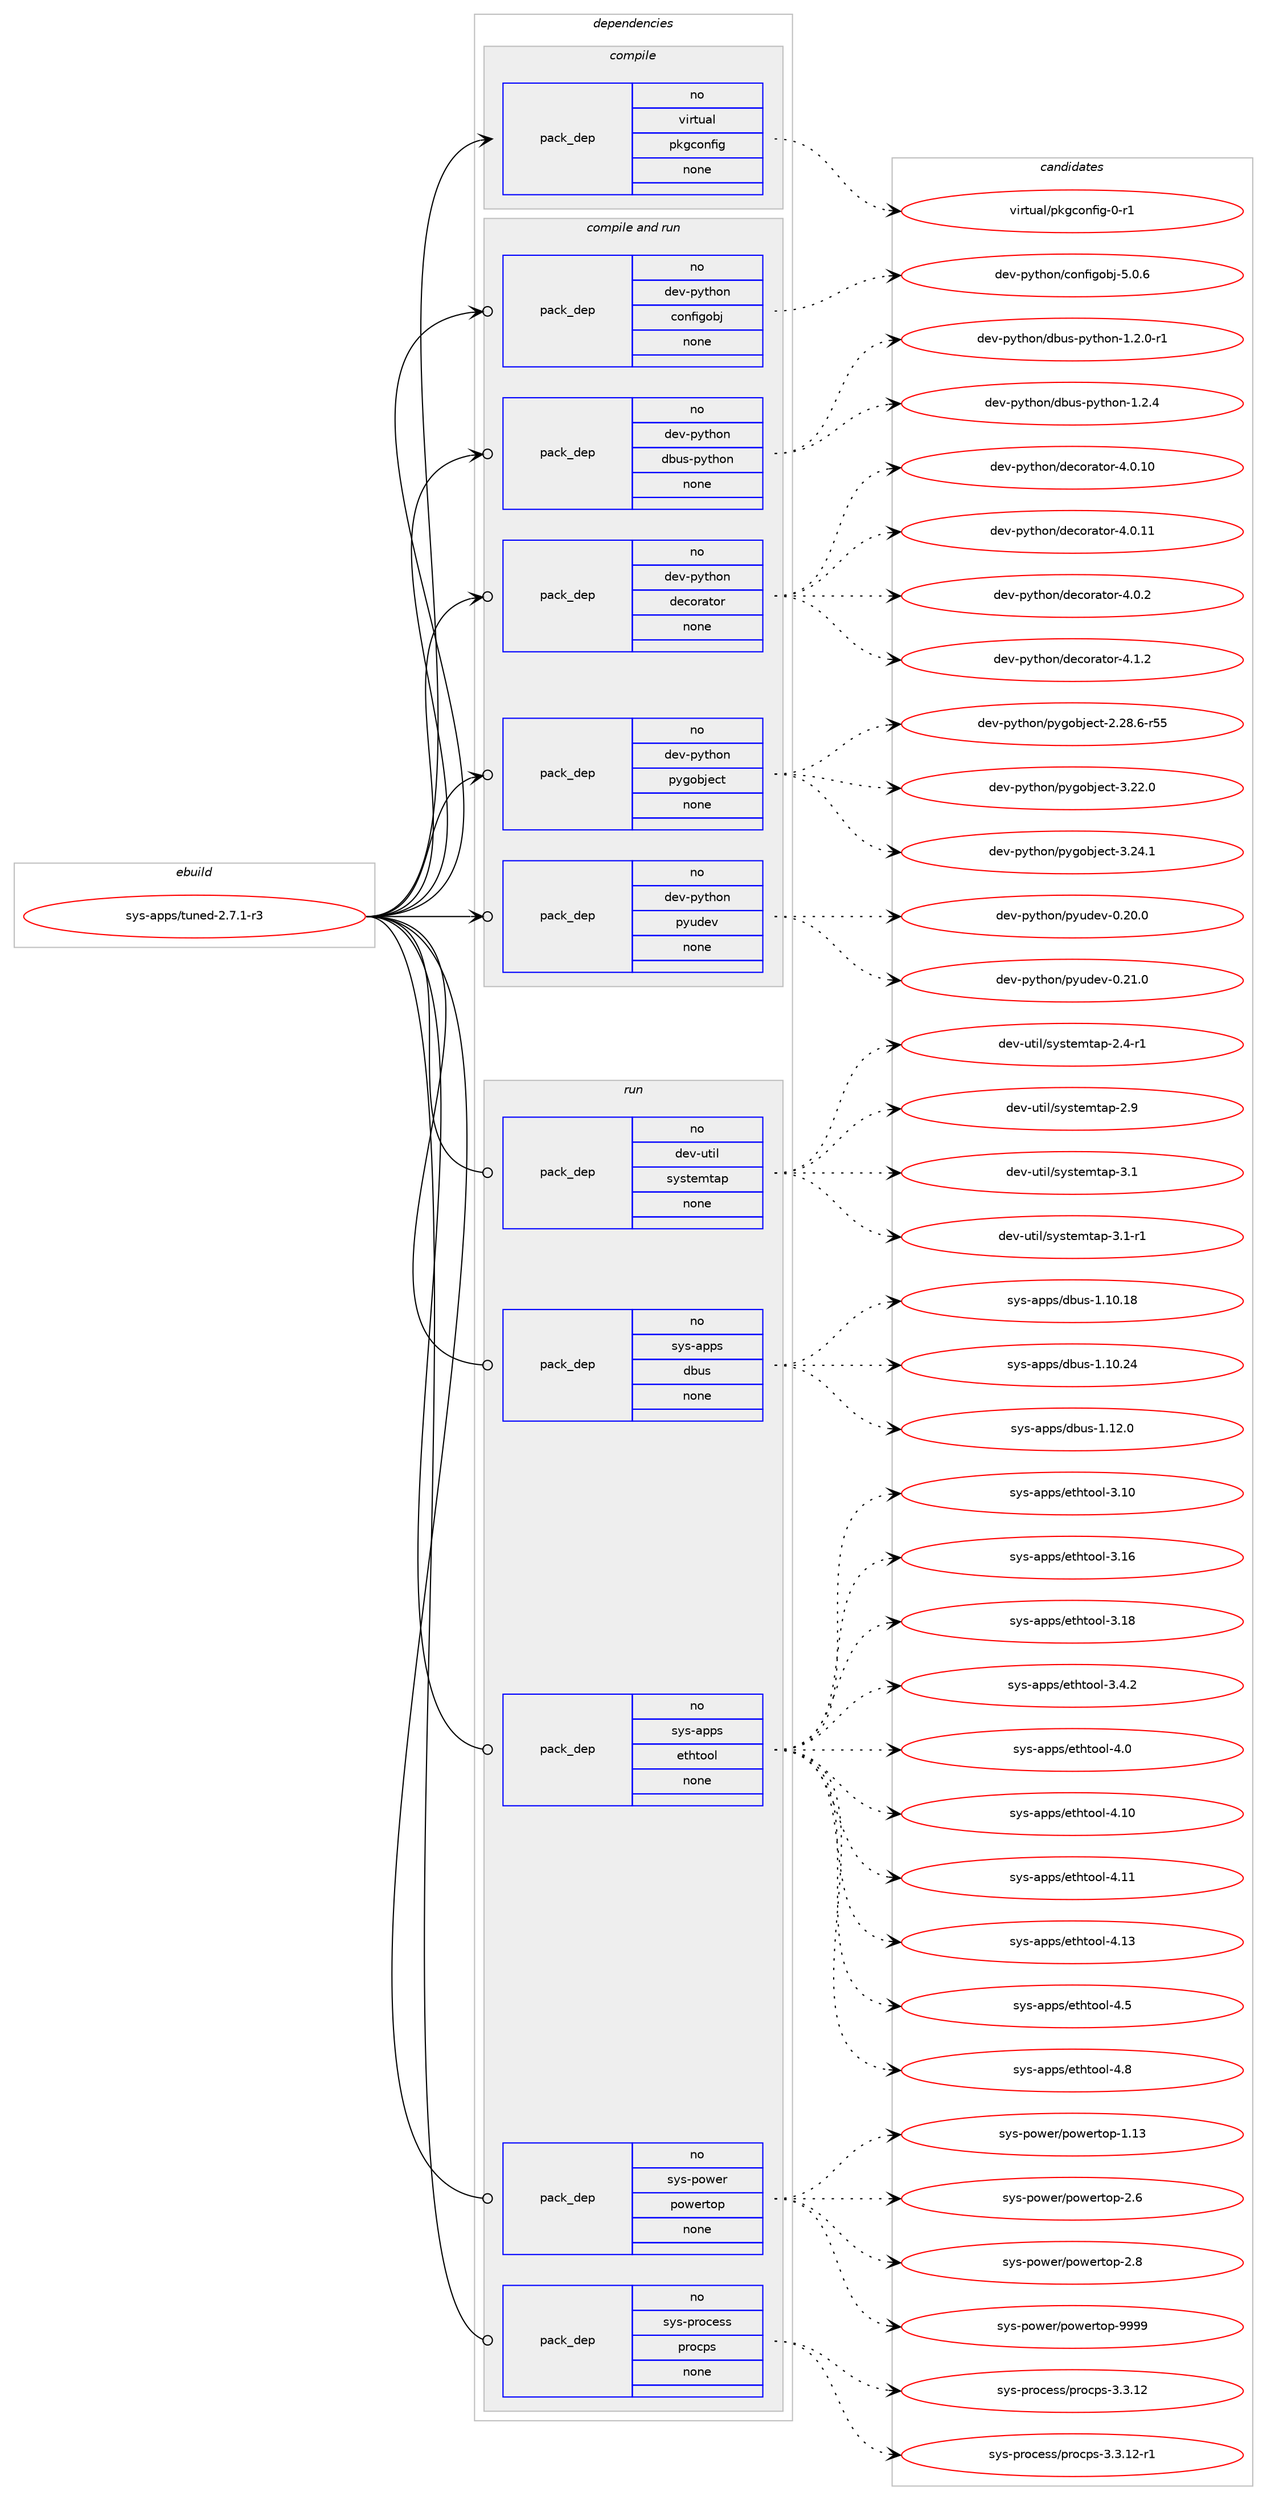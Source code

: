 digraph prolog {

# *************
# Graph options
# *************

newrank=true;
concentrate=true;
compound=true;
graph [rankdir=LR,fontname=Helvetica,fontsize=10,ranksep=1.5];#, ranksep=2.5, nodesep=0.2];
edge  [arrowhead=vee];
node  [fontname=Helvetica,fontsize=10];

# **********
# The ebuild
# **********

subgraph cluster_leftcol {
color=gray;
rank=same;
label=<<i>ebuild</i>>;
id [label="sys-apps/tuned-2.7.1-r3", color=red, width=4, href="../sys-apps/tuned-2.7.1-r3.svg"];
}

# ****************
# The dependencies
# ****************

subgraph cluster_midcol {
color=gray;
label=<<i>dependencies</i>>;
subgraph cluster_compile {
fillcolor="#eeeeee";
style=filled;
label=<<i>compile</i>>;
subgraph pack351065 {
dependency473403 [label=<<TABLE BORDER="0" CELLBORDER="1" CELLSPACING="0" CELLPADDING="4" WIDTH="220"><TR><TD ROWSPAN="6" CELLPADDING="30">pack_dep</TD></TR><TR><TD WIDTH="110">no</TD></TR><TR><TD>virtual</TD></TR><TR><TD>pkgconfig</TD></TR><TR><TD>none</TD></TR><TR><TD></TD></TR></TABLE>>, shape=none, color=blue];
}
id:e -> dependency473403:w [weight=20,style="solid",arrowhead="vee"];
}
subgraph cluster_compileandrun {
fillcolor="#eeeeee";
style=filled;
label=<<i>compile and run</i>>;
subgraph pack351066 {
dependency473404 [label=<<TABLE BORDER="0" CELLBORDER="1" CELLSPACING="0" CELLPADDING="4" WIDTH="220"><TR><TD ROWSPAN="6" CELLPADDING="30">pack_dep</TD></TR><TR><TD WIDTH="110">no</TD></TR><TR><TD>dev-python</TD></TR><TR><TD>configobj</TD></TR><TR><TD>none</TD></TR><TR><TD></TD></TR></TABLE>>, shape=none, color=blue];
}
id:e -> dependency473404:w [weight=20,style="solid",arrowhead="odotvee"];
subgraph pack351067 {
dependency473405 [label=<<TABLE BORDER="0" CELLBORDER="1" CELLSPACING="0" CELLPADDING="4" WIDTH="220"><TR><TD ROWSPAN="6" CELLPADDING="30">pack_dep</TD></TR><TR><TD WIDTH="110">no</TD></TR><TR><TD>dev-python</TD></TR><TR><TD>dbus-python</TD></TR><TR><TD>none</TD></TR><TR><TD></TD></TR></TABLE>>, shape=none, color=blue];
}
id:e -> dependency473405:w [weight=20,style="solid",arrowhead="odotvee"];
subgraph pack351068 {
dependency473406 [label=<<TABLE BORDER="0" CELLBORDER="1" CELLSPACING="0" CELLPADDING="4" WIDTH="220"><TR><TD ROWSPAN="6" CELLPADDING="30">pack_dep</TD></TR><TR><TD WIDTH="110">no</TD></TR><TR><TD>dev-python</TD></TR><TR><TD>decorator</TD></TR><TR><TD>none</TD></TR><TR><TD></TD></TR></TABLE>>, shape=none, color=blue];
}
id:e -> dependency473406:w [weight=20,style="solid",arrowhead="odotvee"];
subgraph pack351069 {
dependency473407 [label=<<TABLE BORDER="0" CELLBORDER="1" CELLSPACING="0" CELLPADDING="4" WIDTH="220"><TR><TD ROWSPAN="6" CELLPADDING="30">pack_dep</TD></TR><TR><TD WIDTH="110">no</TD></TR><TR><TD>dev-python</TD></TR><TR><TD>pygobject</TD></TR><TR><TD>none</TD></TR><TR><TD></TD></TR></TABLE>>, shape=none, color=blue];
}
id:e -> dependency473407:w [weight=20,style="solid",arrowhead="odotvee"];
subgraph pack351070 {
dependency473408 [label=<<TABLE BORDER="0" CELLBORDER="1" CELLSPACING="0" CELLPADDING="4" WIDTH="220"><TR><TD ROWSPAN="6" CELLPADDING="30">pack_dep</TD></TR><TR><TD WIDTH="110">no</TD></TR><TR><TD>dev-python</TD></TR><TR><TD>pyudev</TD></TR><TR><TD>none</TD></TR><TR><TD></TD></TR></TABLE>>, shape=none, color=blue];
}
id:e -> dependency473408:w [weight=20,style="solid",arrowhead="odotvee"];
}
subgraph cluster_run {
fillcolor="#eeeeee";
style=filled;
label=<<i>run</i>>;
subgraph pack351071 {
dependency473409 [label=<<TABLE BORDER="0" CELLBORDER="1" CELLSPACING="0" CELLPADDING="4" WIDTH="220"><TR><TD ROWSPAN="6" CELLPADDING="30">pack_dep</TD></TR><TR><TD WIDTH="110">no</TD></TR><TR><TD>dev-util</TD></TR><TR><TD>systemtap</TD></TR><TR><TD>none</TD></TR><TR><TD></TD></TR></TABLE>>, shape=none, color=blue];
}
id:e -> dependency473409:w [weight=20,style="solid",arrowhead="odot"];
subgraph pack351072 {
dependency473410 [label=<<TABLE BORDER="0" CELLBORDER="1" CELLSPACING="0" CELLPADDING="4" WIDTH="220"><TR><TD ROWSPAN="6" CELLPADDING="30">pack_dep</TD></TR><TR><TD WIDTH="110">no</TD></TR><TR><TD>sys-apps</TD></TR><TR><TD>dbus</TD></TR><TR><TD>none</TD></TR><TR><TD></TD></TR></TABLE>>, shape=none, color=blue];
}
id:e -> dependency473410:w [weight=20,style="solid",arrowhead="odot"];
subgraph pack351073 {
dependency473411 [label=<<TABLE BORDER="0" CELLBORDER="1" CELLSPACING="0" CELLPADDING="4" WIDTH="220"><TR><TD ROWSPAN="6" CELLPADDING="30">pack_dep</TD></TR><TR><TD WIDTH="110">no</TD></TR><TR><TD>sys-apps</TD></TR><TR><TD>ethtool</TD></TR><TR><TD>none</TD></TR><TR><TD></TD></TR></TABLE>>, shape=none, color=blue];
}
id:e -> dependency473411:w [weight=20,style="solid",arrowhead="odot"];
subgraph pack351074 {
dependency473412 [label=<<TABLE BORDER="0" CELLBORDER="1" CELLSPACING="0" CELLPADDING="4" WIDTH="220"><TR><TD ROWSPAN="6" CELLPADDING="30">pack_dep</TD></TR><TR><TD WIDTH="110">no</TD></TR><TR><TD>sys-power</TD></TR><TR><TD>powertop</TD></TR><TR><TD>none</TD></TR><TR><TD></TD></TR></TABLE>>, shape=none, color=blue];
}
id:e -> dependency473412:w [weight=20,style="solid",arrowhead="odot"];
subgraph pack351075 {
dependency473413 [label=<<TABLE BORDER="0" CELLBORDER="1" CELLSPACING="0" CELLPADDING="4" WIDTH="220"><TR><TD ROWSPAN="6" CELLPADDING="30">pack_dep</TD></TR><TR><TD WIDTH="110">no</TD></TR><TR><TD>sys-process</TD></TR><TR><TD>procps</TD></TR><TR><TD>none</TD></TR><TR><TD></TD></TR></TABLE>>, shape=none, color=blue];
}
id:e -> dependency473413:w [weight=20,style="solid",arrowhead="odot"];
}
}

# **************
# The candidates
# **************

subgraph cluster_choices {
rank=same;
color=gray;
label=<<i>candidates</i>>;

subgraph choice351065 {
color=black;
nodesep=1;
choice11810511411611797108471121071039911111010210510345484511449 [label="virtual/pkgconfig-0-r1", color=red, width=4,href="../virtual/pkgconfig-0-r1.svg"];
dependency473403:e -> choice11810511411611797108471121071039911111010210510345484511449:w [style=dotted,weight="100"];
}
subgraph choice351066 {
color=black;
nodesep=1;
choice10010111845112121116104111110479911111010210510311198106455346484654 [label="dev-python/configobj-5.0.6", color=red, width=4,href="../dev-python/configobj-5.0.6.svg"];
dependency473404:e -> choice10010111845112121116104111110479911111010210510311198106455346484654:w [style=dotted,weight="100"];
}
subgraph choice351067 {
color=black;
nodesep=1;
choice100101118451121211161041111104710098117115451121211161041111104549465046484511449 [label="dev-python/dbus-python-1.2.0-r1", color=red, width=4,href="../dev-python/dbus-python-1.2.0-r1.svg"];
choice10010111845112121116104111110471009811711545112121116104111110454946504652 [label="dev-python/dbus-python-1.2.4", color=red, width=4,href="../dev-python/dbus-python-1.2.4.svg"];
dependency473405:e -> choice100101118451121211161041111104710098117115451121211161041111104549465046484511449:w [style=dotted,weight="100"];
dependency473405:e -> choice10010111845112121116104111110471009811711545112121116104111110454946504652:w [style=dotted,weight="100"];
}
subgraph choice351068 {
color=black;
nodesep=1;
choice1001011184511212111610411111047100101991111149711611111445524648464948 [label="dev-python/decorator-4.0.10", color=red, width=4,href="../dev-python/decorator-4.0.10.svg"];
choice1001011184511212111610411111047100101991111149711611111445524648464949 [label="dev-python/decorator-4.0.11", color=red, width=4,href="../dev-python/decorator-4.0.11.svg"];
choice10010111845112121116104111110471001019911111497116111114455246484650 [label="dev-python/decorator-4.0.2", color=red, width=4,href="../dev-python/decorator-4.0.2.svg"];
choice10010111845112121116104111110471001019911111497116111114455246494650 [label="dev-python/decorator-4.1.2", color=red, width=4,href="../dev-python/decorator-4.1.2.svg"];
dependency473406:e -> choice1001011184511212111610411111047100101991111149711611111445524648464948:w [style=dotted,weight="100"];
dependency473406:e -> choice1001011184511212111610411111047100101991111149711611111445524648464949:w [style=dotted,weight="100"];
dependency473406:e -> choice10010111845112121116104111110471001019911111497116111114455246484650:w [style=dotted,weight="100"];
dependency473406:e -> choice10010111845112121116104111110471001019911111497116111114455246494650:w [style=dotted,weight="100"];
}
subgraph choice351069 {
color=black;
nodesep=1;
choice1001011184511212111610411111047112121103111981061019911645504650564654451145353 [label="dev-python/pygobject-2.28.6-r55", color=red, width=4,href="../dev-python/pygobject-2.28.6-r55.svg"];
choice1001011184511212111610411111047112121103111981061019911645514650504648 [label="dev-python/pygobject-3.22.0", color=red, width=4,href="../dev-python/pygobject-3.22.0.svg"];
choice1001011184511212111610411111047112121103111981061019911645514650524649 [label="dev-python/pygobject-3.24.1", color=red, width=4,href="../dev-python/pygobject-3.24.1.svg"];
dependency473407:e -> choice1001011184511212111610411111047112121103111981061019911645504650564654451145353:w [style=dotted,weight="100"];
dependency473407:e -> choice1001011184511212111610411111047112121103111981061019911645514650504648:w [style=dotted,weight="100"];
dependency473407:e -> choice1001011184511212111610411111047112121103111981061019911645514650524649:w [style=dotted,weight="100"];
}
subgraph choice351070 {
color=black;
nodesep=1;
choice100101118451121211161041111104711212111710010111845484650484648 [label="dev-python/pyudev-0.20.0", color=red, width=4,href="../dev-python/pyudev-0.20.0.svg"];
choice100101118451121211161041111104711212111710010111845484650494648 [label="dev-python/pyudev-0.21.0", color=red, width=4,href="../dev-python/pyudev-0.21.0.svg"];
dependency473408:e -> choice100101118451121211161041111104711212111710010111845484650484648:w [style=dotted,weight="100"];
dependency473408:e -> choice100101118451121211161041111104711212111710010111845484650494648:w [style=dotted,weight="100"];
}
subgraph choice351071 {
color=black;
nodesep=1;
choice100101118451171161051084711512111511610110911697112455046524511449 [label="dev-util/systemtap-2.4-r1", color=red, width=4,href="../dev-util/systemtap-2.4-r1.svg"];
choice10010111845117116105108471151211151161011091169711245504657 [label="dev-util/systemtap-2.9", color=red, width=4,href="../dev-util/systemtap-2.9.svg"];
choice10010111845117116105108471151211151161011091169711245514649 [label="dev-util/systemtap-3.1", color=red, width=4,href="../dev-util/systemtap-3.1.svg"];
choice100101118451171161051084711512111511610110911697112455146494511449 [label="dev-util/systemtap-3.1-r1", color=red, width=4,href="../dev-util/systemtap-3.1-r1.svg"];
dependency473409:e -> choice100101118451171161051084711512111511610110911697112455046524511449:w [style=dotted,weight="100"];
dependency473409:e -> choice10010111845117116105108471151211151161011091169711245504657:w [style=dotted,weight="100"];
dependency473409:e -> choice10010111845117116105108471151211151161011091169711245514649:w [style=dotted,weight="100"];
dependency473409:e -> choice100101118451171161051084711512111511610110911697112455146494511449:w [style=dotted,weight="100"];
}
subgraph choice351072 {
color=black;
nodesep=1;
choice115121115459711211211547100981171154549464948464956 [label="sys-apps/dbus-1.10.18", color=red, width=4,href="../sys-apps/dbus-1.10.18.svg"];
choice115121115459711211211547100981171154549464948465052 [label="sys-apps/dbus-1.10.24", color=red, width=4,href="../sys-apps/dbus-1.10.24.svg"];
choice1151211154597112112115471009811711545494649504648 [label="sys-apps/dbus-1.12.0", color=red, width=4,href="../sys-apps/dbus-1.12.0.svg"];
dependency473410:e -> choice115121115459711211211547100981171154549464948464956:w [style=dotted,weight="100"];
dependency473410:e -> choice115121115459711211211547100981171154549464948465052:w [style=dotted,weight="100"];
dependency473410:e -> choice1151211154597112112115471009811711545494649504648:w [style=dotted,weight="100"];
}
subgraph choice351073 {
color=black;
nodesep=1;
choice1151211154597112112115471011161041161111111084551464948 [label="sys-apps/ethtool-3.10", color=red, width=4,href="../sys-apps/ethtool-3.10.svg"];
choice1151211154597112112115471011161041161111111084551464954 [label="sys-apps/ethtool-3.16", color=red, width=4,href="../sys-apps/ethtool-3.16.svg"];
choice1151211154597112112115471011161041161111111084551464956 [label="sys-apps/ethtool-3.18", color=red, width=4,href="../sys-apps/ethtool-3.18.svg"];
choice115121115459711211211547101116104116111111108455146524650 [label="sys-apps/ethtool-3.4.2", color=red, width=4,href="../sys-apps/ethtool-3.4.2.svg"];
choice11512111545971121121154710111610411611111110845524648 [label="sys-apps/ethtool-4.0", color=red, width=4,href="../sys-apps/ethtool-4.0.svg"];
choice1151211154597112112115471011161041161111111084552464948 [label="sys-apps/ethtool-4.10", color=red, width=4,href="../sys-apps/ethtool-4.10.svg"];
choice1151211154597112112115471011161041161111111084552464949 [label="sys-apps/ethtool-4.11", color=red, width=4,href="../sys-apps/ethtool-4.11.svg"];
choice1151211154597112112115471011161041161111111084552464951 [label="sys-apps/ethtool-4.13", color=red, width=4,href="../sys-apps/ethtool-4.13.svg"];
choice11512111545971121121154710111610411611111110845524653 [label="sys-apps/ethtool-4.5", color=red, width=4,href="../sys-apps/ethtool-4.5.svg"];
choice11512111545971121121154710111610411611111110845524656 [label="sys-apps/ethtool-4.8", color=red, width=4,href="../sys-apps/ethtool-4.8.svg"];
dependency473411:e -> choice1151211154597112112115471011161041161111111084551464948:w [style=dotted,weight="100"];
dependency473411:e -> choice1151211154597112112115471011161041161111111084551464954:w [style=dotted,weight="100"];
dependency473411:e -> choice1151211154597112112115471011161041161111111084551464956:w [style=dotted,weight="100"];
dependency473411:e -> choice115121115459711211211547101116104116111111108455146524650:w [style=dotted,weight="100"];
dependency473411:e -> choice11512111545971121121154710111610411611111110845524648:w [style=dotted,weight="100"];
dependency473411:e -> choice1151211154597112112115471011161041161111111084552464948:w [style=dotted,weight="100"];
dependency473411:e -> choice1151211154597112112115471011161041161111111084552464949:w [style=dotted,weight="100"];
dependency473411:e -> choice1151211154597112112115471011161041161111111084552464951:w [style=dotted,weight="100"];
dependency473411:e -> choice11512111545971121121154710111610411611111110845524653:w [style=dotted,weight="100"];
dependency473411:e -> choice11512111545971121121154710111610411611111110845524656:w [style=dotted,weight="100"];
}
subgraph choice351074 {
color=black;
nodesep=1;
choice11512111545112111119101114471121111191011141161111124549464951 [label="sys-power/powertop-1.13", color=red, width=4,href="../sys-power/powertop-1.13.svg"];
choice115121115451121111191011144711211111910111411611111245504654 [label="sys-power/powertop-2.6", color=red, width=4,href="../sys-power/powertop-2.6.svg"];
choice115121115451121111191011144711211111910111411611111245504656 [label="sys-power/powertop-2.8", color=red, width=4,href="../sys-power/powertop-2.8.svg"];
choice11512111545112111119101114471121111191011141161111124557575757 [label="sys-power/powertop-9999", color=red, width=4,href="../sys-power/powertop-9999.svg"];
dependency473412:e -> choice11512111545112111119101114471121111191011141161111124549464951:w [style=dotted,weight="100"];
dependency473412:e -> choice115121115451121111191011144711211111910111411611111245504654:w [style=dotted,weight="100"];
dependency473412:e -> choice115121115451121111191011144711211111910111411611111245504656:w [style=dotted,weight="100"];
dependency473412:e -> choice11512111545112111119101114471121111191011141161111124557575757:w [style=dotted,weight="100"];
}
subgraph choice351075 {
color=black;
nodesep=1;
choice1151211154511211411199101115115471121141119911211545514651464950 [label="sys-process/procps-3.3.12", color=red, width=4,href="../sys-process/procps-3.3.12.svg"];
choice11512111545112114111991011151154711211411199112115455146514649504511449 [label="sys-process/procps-3.3.12-r1", color=red, width=4,href="../sys-process/procps-3.3.12-r1.svg"];
dependency473413:e -> choice1151211154511211411199101115115471121141119911211545514651464950:w [style=dotted,weight="100"];
dependency473413:e -> choice11512111545112114111991011151154711211411199112115455146514649504511449:w [style=dotted,weight="100"];
}
}

}
